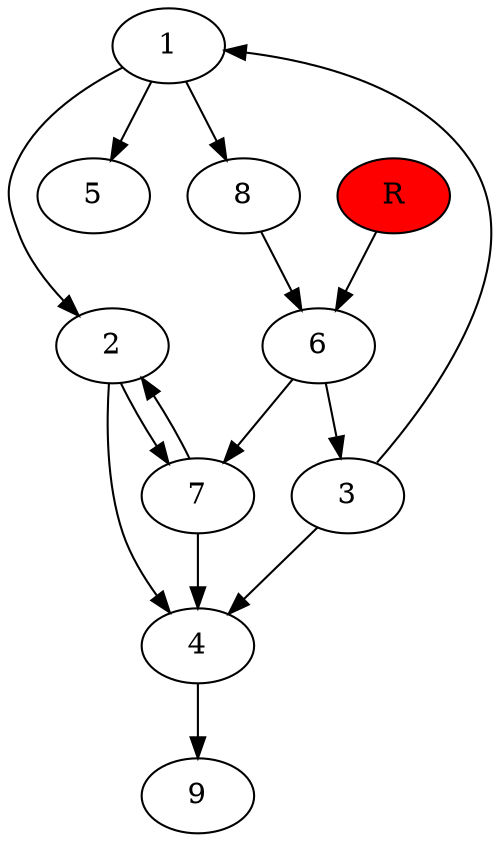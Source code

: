 digraph prb56209 {
	1
	2
	3
	4
	5
	6
	7
	8
	R [fillcolor="#ff0000" style=filled]
	1 -> 2
	1 -> 5
	1 -> 8
	2 -> 4
	2 -> 7
	3 -> 1
	3 -> 4
	4 -> 9
	6 -> 3
	6 -> 7
	7 -> 2
	7 -> 4
	8 -> 6
	R -> 6
}
